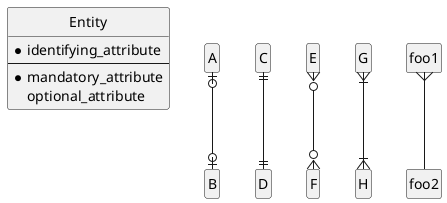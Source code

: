 {
  "sha1": "ppd3f7r6uihk5gawx1vm342ijq06qlf",
  "insertion": {
    "when": "2024-06-04T17:28:41.544Z",
    "user": "plantuml@gmail.com"
  }
}
@startuml

hide circle
hide empty members

entity Entity {
   * identifying_attribute
   --
   * mandatory_attribute
   optional_attribute
}

' zero or one
A |o--o| B

' exactly one
C ||--|| D

' zero or many
E }o--o{ F

' one or many
G }|--|{ H

class foo1
foo1 }-- foo2

@enduml
